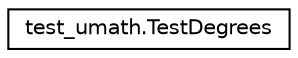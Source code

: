 digraph "Graphical Class Hierarchy"
{
 // LATEX_PDF_SIZE
  edge [fontname="Helvetica",fontsize="10",labelfontname="Helvetica",labelfontsize="10"];
  node [fontname="Helvetica",fontsize="10",shape=record];
  rankdir="LR";
  Node0 [label="test_umath.TestDegrees",height=0.2,width=0.4,color="black", fillcolor="white", style="filled",URL="$classtest__umath_1_1TestDegrees.html",tooltip=" "];
}
